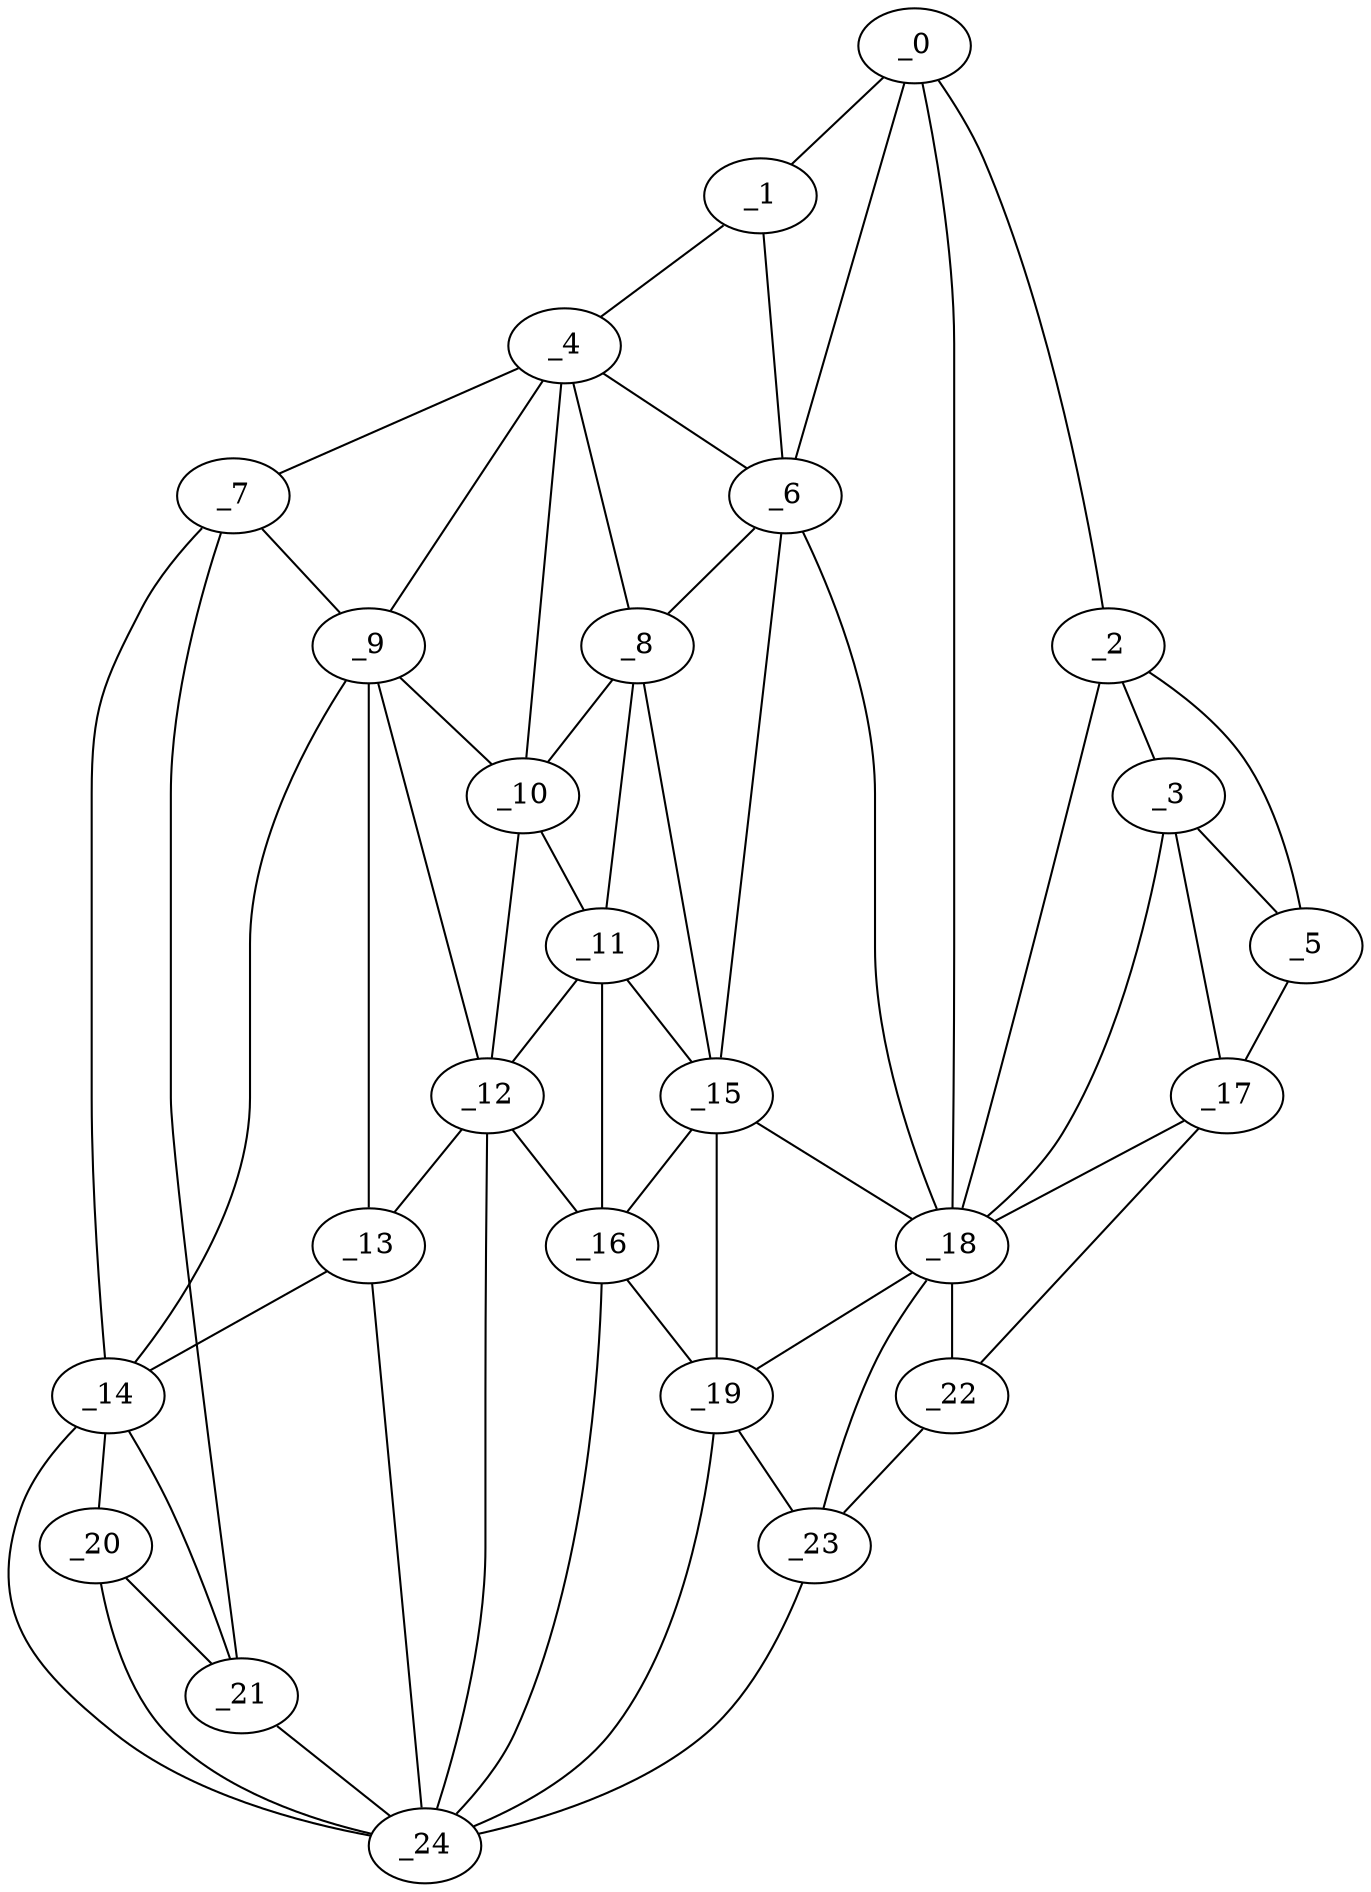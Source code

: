 graph "obj39__270.gxl" {
	_0	 [x=37,
		y=38];
	_1	 [x=37,
		y=48];
	_0 -- _1	 [valence=1];
	_2	 [x=38,
		y=15];
	_0 -- _2	 [valence=1];
	_6	 [x=44,
		y=56];
	_0 -- _6	 [valence=1];
	_18	 [x=89,
		y=41];
	_0 -- _18	 [valence=2];
	_4	 [x=41,
		y=81];
	_1 -- _4	 [valence=1];
	_1 -- _6	 [valence=1];
	_3	 [x=41,
		y=9];
	_2 -- _3	 [valence=2];
	_5	 [x=43,
		y=4];
	_2 -- _5	 [valence=1];
	_2 -- _18	 [valence=1];
	_3 -- _5	 [valence=2];
	_17	 [x=89,
		y=4];
	_3 -- _17	 [valence=2];
	_3 -- _18	 [valence=2];
	_4 -- _6	 [valence=2];
	_7	 [x=46,
		y=105];
	_4 -- _7	 [valence=1];
	_8	 [x=48,
		y=65];
	_4 -- _8	 [valence=1];
	_9	 [x=49,
		y=98];
	_4 -- _9	 [valence=2];
	_10	 [x=51,
		y=72];
	_4 -- _10	 [valence=2];
	_5 -- _17	 [valence=1];
	_6 -- _8	 [valence=1];
	_15	 [x=85,
		y=57];
	_6 -- _15	 [valence=1];
	_6 -- _18	 [valence=2];
	_7 -- _9	 [valence=2];
	_14	 [x=84,
		y=104];
	_7 -- _14	 [valence=2];
	_21	 [x=92,
		y=122];
	_7 -- _21	 [valence=1];
	_8 -- _10	 [valence=2];
	_11	 [x=81,
		y=73];
	_8 -- _11	 [valence=1];
	_8 -- _15	 [valence=2];
	_9 -- _10	 [valence=2];
	_12	 [x=81,
		y=82];
	_9 -- _12	 [valence=1];
	_13	 [x=82,
		y=98];
	_9 -- _13	 [valence=2];
	_9 -- _14	 [valence=1];
	_10 -- _11	 [valence=1];
	_10 -- _12	 [valence=2];
	_11 -- _12	 [valence=1];
	_11 -- _15	 [valence=2];
	_16	 [x=87,
		y=80];
	_11 -- _16	 [valence=2];
	_12 -- _13	 [valence=2];
	_12 -- _16	 [valence=2];
	_24	 [x=94,
		y=89];
	_12 -- _24	 [valence=2];
	_13 -- _14	 [valence=2];
	_13 -- _24	 [valence=2];
	_20	 [x=91,
		y=115];
	_14 -- _20	 [valence=2];
	_14 -- _21	 [valence=1];
	_14 -- _24	 [valence=2];
	_15 -- _16	 [valence=1];
	_15 -- _18	 [valence=2];
	_19	 [x=91,
		y=48];
	_15 -- _19	 [valence=2];
	_16 -- _19	 [valence=2];
	_16 -- _24	 [valence=2];
	_17 -- _18	 [valence=1];
	_22	 [x=94,
		y=9];
	_17 -- _22	 [valence=1];
	_18 -- _19	 [valence=2];
	_18 -- _22	 [valence=2];
	_23	 [x=94,
		y=36];
	_18 -- _23	 [valence=1];
	_19 -- _23	 [valence=2];
	_19 -- _24	 [valence=1];
	_20 -- _21	 [valence=2];
	_20 -- _24	 [valence=1];
	_21 -- _24	 [valence=1];
	_22 -- _23	 [valence=1];
	_23 -- _24	 [valence=1];
}
